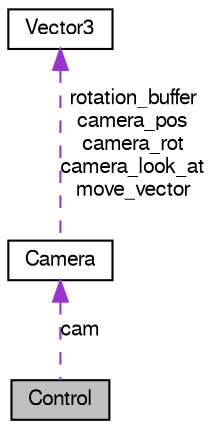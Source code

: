 digraph G
{
  bgcolor="transparent";
  edge [fontname="FreeSans",fontsize=10,labelfontname="FreeSans",labelfontsize=10];
  node [fontname="FreeSans",fontsize=10,shape=record];
  Node1 [label="Control",height=0.2,width=0.4,color="black", fillcolor="grey75", style="filled" fontcolor="black"];
  Node2 -> Node1 [dir=back,color="darkorchid3",fontsize=10,style="dashed",label="cam"];
  Node2 [label="Camera",height=0.2,width=0.4,color="black",URL="$class_camera.html"];
  Node3 -> Node2 [dir=back,color="darkorchid3",fontsize=10,style="dashed",label="rotation_buffer\ncamera_pos\ncamera_rot\ncamera_look_at\nmove_vector"];
  Node3 [label="Vector3",height=0.2,width=0.4,color="black",URL="$class_vector3.html"];
}
